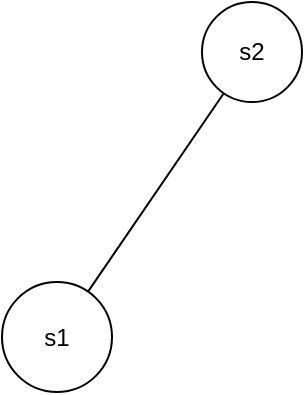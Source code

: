 <mxfile version="24.0.7" type="device">
  <diagram name="Page-1" id="eqxVsEGV2YC6GFcsAl23">
    <mxGraphModel dx="1000" dy="495" grid="1" gridSize="10" guides="1" tooltips="1" connect="1" arrows="1" fold="1" page="1" pageScale="1" pageWidth="850" pageHeight="1100" math="0" shadow="0">
      <root>
        <mxCell id="0" />
        <mxCell id="1" parent="0" />
        <mxCell id="txJwyMXbq_TiNoUQfFyl-1" value="&lt;div&gt;s2&lt;/div&gt;" style="ellipse;whiteSpace=wrap;html=1;aspect=fixed;" vertex="1" parent="1">
          <mxGeometry x="500" y="380" width="50" height="50" as="geometry" />
        </mxCell>
        <mxCell id="txJwyMXbq_TiNoUQfFyl-5" style="rounded=0;orthogonalLoop=1;jettySize=auto;html=1;endArrow=none;endFill=0;" edge="1" parent="1" source="txJwyMXbq_TiNoUQfFyl-2" target="txJwyMXbq_TiNoUQfFyl-1">
          <mxGeometry relative="1" as="geometry" />
        </mxCell>
        <mxCell id="txJwyMXbq_TiNoUQfFyl-2" value="&lt;div&gt;s1&lt;/div&gt;" style="ellipse;whiteSpace=wrap;html=1;aspect=fixed;direction=south;" vertex="1" parent="1">
          <mxGeometry x="400" y="520" width="55" height="55" as="geometry" />
        </mxCell>
      </root>
    </mxGraphModel>
  </diagram>
</mxfile>
